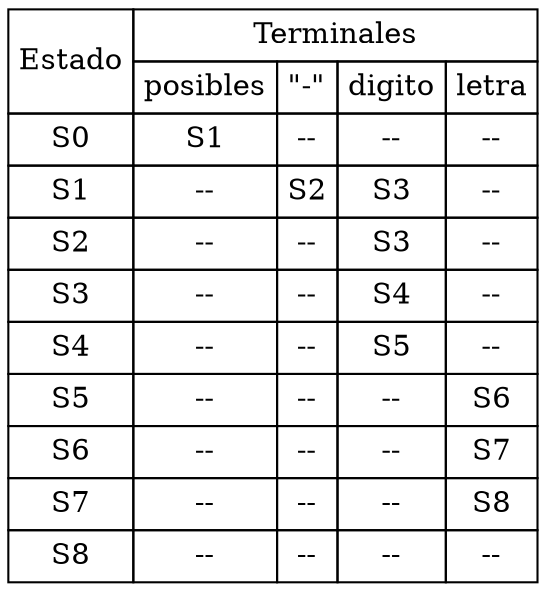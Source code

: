digraph tablatransiciones {
abc [shape=none, margin=0, label=<
<TABLE BORDER="0" CELLBORDER="1" CELLSPACING="0" CELLPADDING="4">
<TR>
<TD ROWSPAN="2">Estado</TD>
<TD COLSPAN="4">Terminales</TD>
</TR>
<TR>
<TD>posibles</TD><TD>"-"</TD><TD>digito</TD><TD>letra</TD></TR>
<TR>
<TD>S0</TD><TD>S1</TD><TD>--</TD><TD>--</TD><TD>--</TD></TR>
<TR>
<TD>S1</TD><TD>--</TD><TD>S2</TD><TD>S3</TD><TD>--</TD></TR>
<TR>
<TD>S2</TD><TD>--</TD><TD>--</TD><TD>S3</TD><TD>--</TD></TR>
<TR>
<TD>S3</TD><TD>--</TD><TD>--</TD><TD>S4</TD><TD>--</TD></TR>
<TR>
<TD>S4</TD><TD>--</TD><TD>--</TD><TD>S5</TD><TD>--</TD></TR>
<TR>
<TD>S5</TD><TD>--</TD><TD>--</TD><TD>--</TD><TD>S6</TD></TR>
<TR>
<TD>S6</TD><TD>--</TD><TD>--</TD><TD>--</TD><TD>S7</TD></TR>
<TR>
<TD>S7</TD><TD>--</TD><TD>--</TD><TD>--</TD><TD>S8</TD></TR>
<TR>
<TD>S8</TD><TD>--</TD><TD>--</TD><TD>--</TD><TD>--</TD></TR>
</TABLE>>];
}